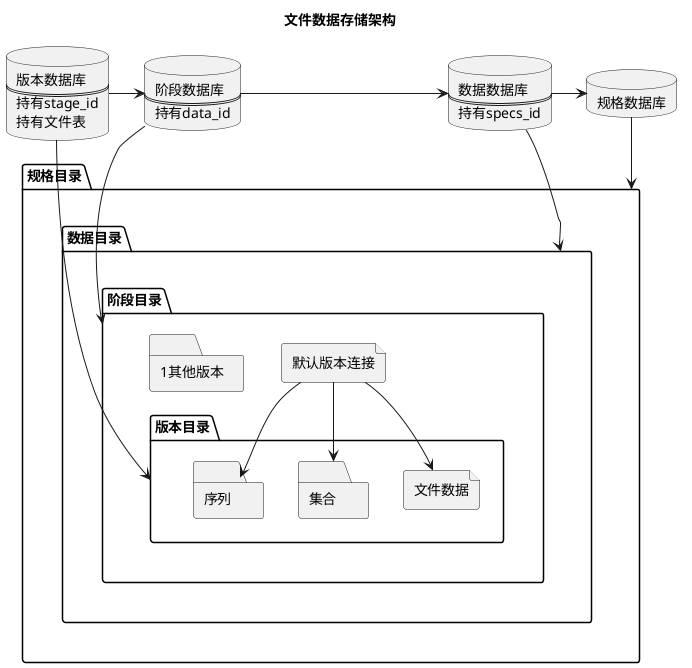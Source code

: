 @startuml

title 文件数据存储架构

database 规格数据库
database 数据数据库[
    数据数据库
    ==
    持有specs_id
]
database 阶段数据库[
    阶段数据库
    ==
    持有data_id
]
database 版本数据库[
    版本数据库
    ==
    持有stage_id
    持有文件表
]

folder 规格目录{
    folder 数据目录{
        folder 阶段目录{
            file 默认版本连接
            folder 版本目录{
                file 文件数据
                folder 集合
                folder 序列
            }
            folder 1其他版本
        }
    }
}

规格数据库 --> 规格目录
数据数据库 --> 数据目录
阶段数据库 --> 阶段目录
版本数据库 --> 版本目录

数据数据库 -> 规格数据库
阶段数据库 -> 数据数据库
版本数据库 -> 阶段数据库
默认版本连接 --> 文件数据
默认版本连接 --> 集合
默认版本连接 --> 序列
@enduml